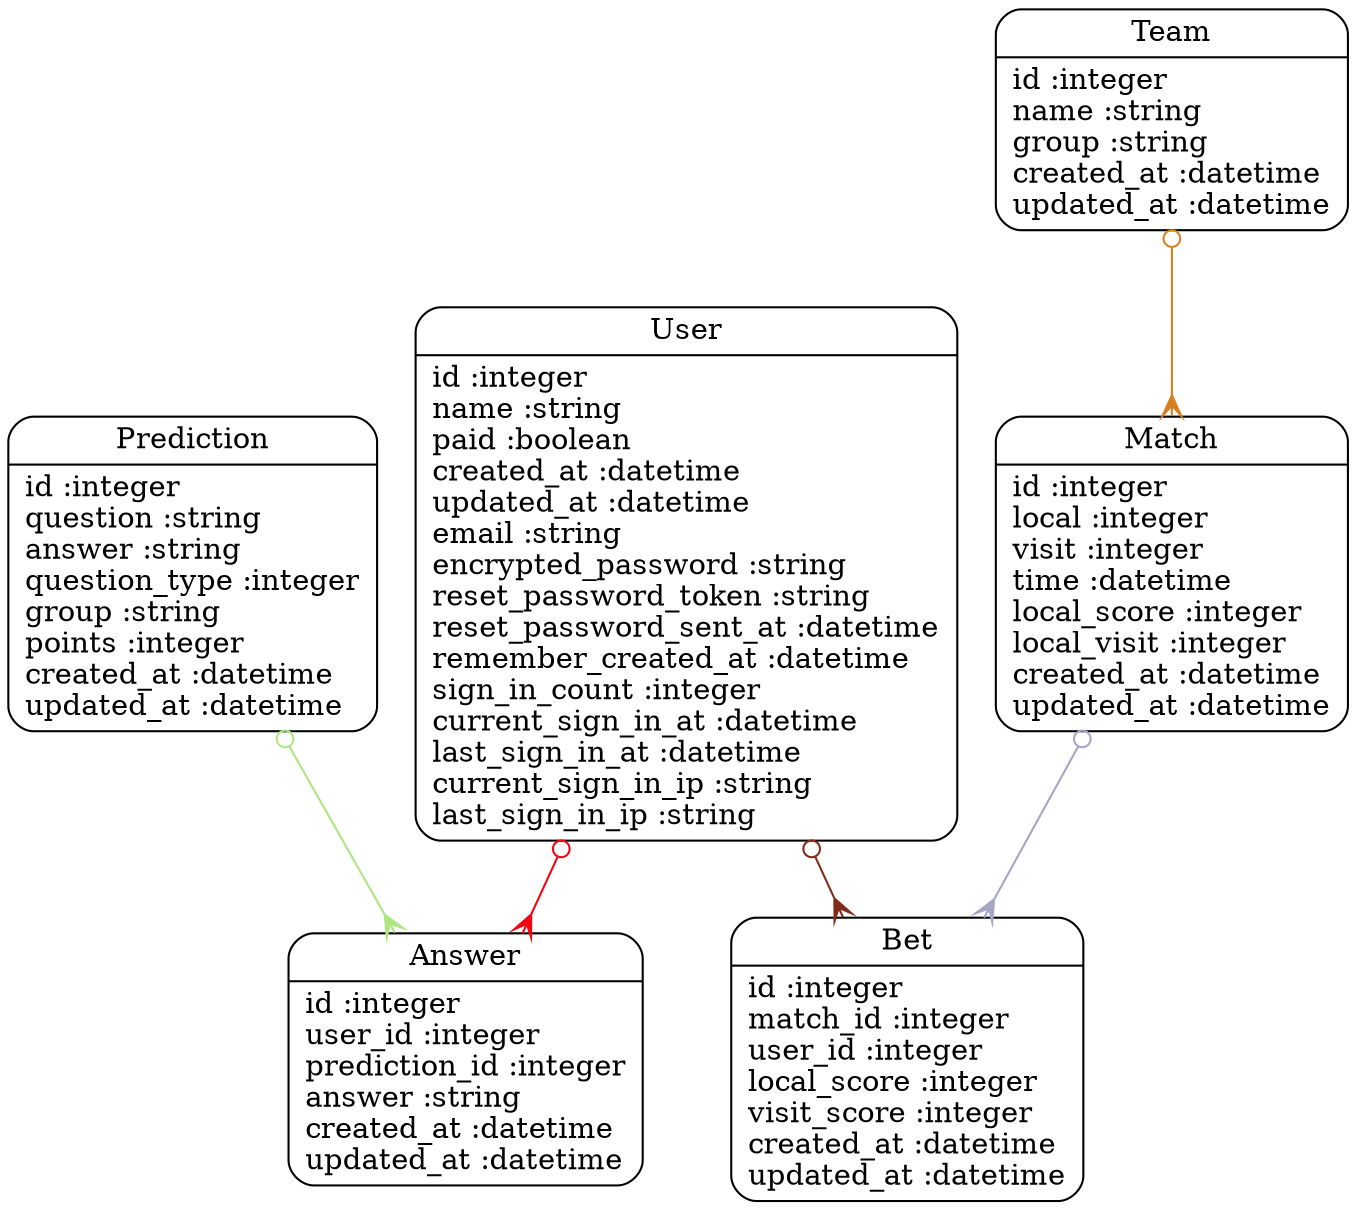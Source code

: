 digraph models_diagram {
	graph[overlap=false, splines=true]
	"Answer" [shape=Mrecord, label="{Answer|id :integer\luser_id :integer\lprediction_id :integer\lanswer :string\lcreated_at :datetime\lupdated_at :datetime\l}"]
	"Bet" [shape=Mrecord, label="{Bet|id :integer\lmatch_id :integer\luser_id :integer\llocal_score :integer\lvisit_score :integer\lcreated_at :datetime\lupdated_at :datetime\l}"]
	"Match" [shape=Mrecord, label="{Match|id :integer\llocal :integer\lvisit :integer\ltime :datetime\llocal_score :integer\llocal_visit :integer\lcreated_at :datetime\lupdated_at :datetime\l}"]
	"Prediction" [shape=Mrecord, label="{Prediction|id :integer\lquestion :string\lanswer :string\lquestion_type :integer\lgroup :string\lpoints :integer\lcreated_at :datetime\lupdated_at :datetime\l}"]
	"Team" [shape=Mrecord, label="{Team|id :integer\lname :string\lgroup :string\lcreated_at :datetime\lupdated_at :datetime\l}"]
	"User" [shape=Mrecord, label="{User|id :integer\lname :string\lpaid :boolean\lcreated_at :datetime\lupdated_at :datetime\lemail :string\lencrypted_password :string\lreset_password_token :string\lreset_password_sent_at :datetime\lremember_created_at :datetime\lsign_in_count :integer\lcurrent_sign_in_at :datetime\llast_sign_in_at :datetime\lcurrent_sign_in_ip :string\llast_sign_in_ip :string\l}"]
	"Match" -> "Bet" [arrowtail=odot, arrowhead=crow, dir=both color="#A5A5C6"]
	"Prediction" -> "Answer" [arrowtail=odot, arrowhead=crow, dir=both color="#ADE581"]
	"Team" -> "Match" [arrowtail=odot, arrowhead=crow, dir=both color="#D87F22"]
	"User" -> "Answer" [arrowtail=odot, arrowhead=crow, dir=both color="#F30512"]
	"User" -> "Bet" [arrowtail=odot, arrowhead=crow, dir=both color="#822B19"]
}
